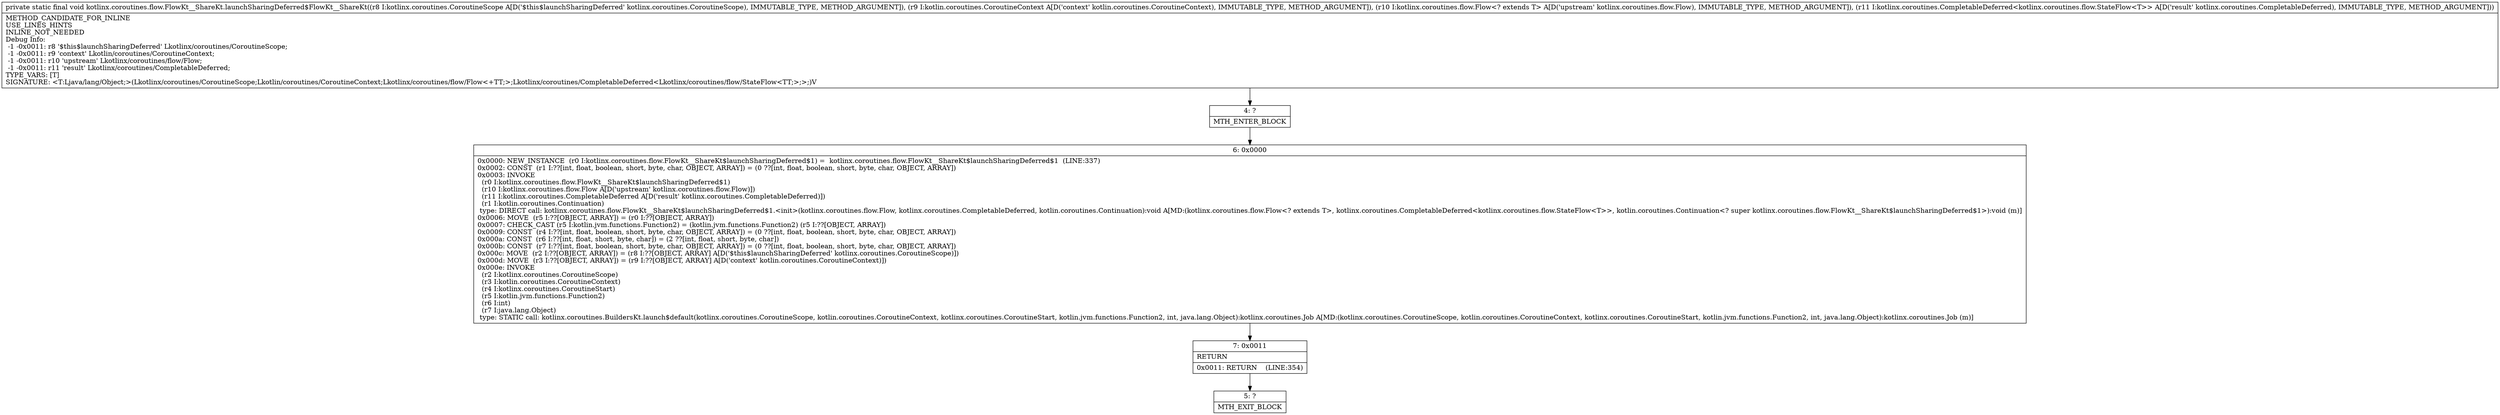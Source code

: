 digraph "CFG forkotlinx.coroutines.flow.FlowKt__ShareKt.launchSharingDeferred$FlowKt__ShareKt(Lkotlinx\/coroutines\/CoroutineScope;Lkotlin\/coroutines\/CoroutineContext;Lkotlinx\/coroutines\/flow\/Flow;Lkotlinx\/coroutines\/CompletableDeferred;)V" {
Node_4 [shape=record,label="{4\:\ ?|MTH_ENTER_BLOCK\l}"];
Node_6 [shape=record,label="{6\:\ 0x0000|0x0000: NEW_INSTANCE  (r0 I:kotlinx.coroutines.flow.FlowKt__ShareKt$launchSharingDeferred$1) =  kotlinx.coroutines.flow.FlowKt__ShareKt$launchSharingDeferred$1  (LINE:337)\l0x0002: CONST  (r1 I:??[int, float, boolean, short, byte, char, OBJECT, ARRAY]) = (0 ??[int, float, boolean, short, byte, char, OBJECT, ARRAY]) \l0x0003: INVOKE  \l  (r0 I:kotlinx.coroutines.flow.FlowKt__ShareKt$launchSharingDeferred$1)\l  (r10 I:kotlinx.coroutines.flow.Flow A[D('upstream' kotlinx.coroutines.flow.Flow)])\l  (r11 I:kotlinx.coroutines.CompletableDeferred A[D('result' kotlinx.coroutines.CompletableDeferred)])\l  (r1 I:kotlin.coroutines.Continuation)\l type: DIRECT call: kotlinx.coroutines.flow.FlowKt__ShareKt$launchSharingDeferred$1.\<init\>(kotlinx.coroutines.flow.Flow, kotlinx.coroutines.CompletableDeferred, kotlin.coroutines.Continuation):void A[MD:(kotlinx.coroutines.flow.Flow\<? extends T\>, kotlinx.coroutines.CompletableDeferred\<kotlinx.coroutines.flow.StateFlow\<T\>\>, kotlin.coroutines.Continuation\<? super kotlinx.coroutines.flow.FlowKt__ShareKt$launchSharingDeferred$1\>):void (m)]\l0x0006: MOVE  (r5 I:??[OBJECT, ARRAY]) = (r0 I:??[OBJECT, ARRAY]) \l0x0007: CHECK_CAST (r5 I:kotlin.jvm.functions.Function2) = (kotlin.jvm.functions.Function2) (r5 I:??[OBJECT, ARRAY]) \l0x0009: CONST  (r4 I:??[int, float, boolean, short, byte, char, OBJECT, ARRAY]) = (0 ??[int, float, boolean, short, byte, char, OBJECT, ARRAY]) \l0x000a: CONST  (r6 I:??[int, float, short, byte, char]) = (2 ??[int, float, short, byte, char]) \l0x000b: CONST  (r7 I:??[int, float, boolean, short, byte, char, OBJECT, ARRAY]) = (0 ??[int, float, boolean, short, byte, char, OBJECT, ARRAY]) \l0x000c: MOVE  (r2 I:??[OBJECT, ARRAY]) = (r8 I:??[OBJECT, ARRAY] A[D('$this$launchSharingDeferred' kotlinx.coroutines.CoroutineScope)]) \l0x000d: MOVE  (r3 I:??[OBJECT, ARRAY]) = (r9 I:??[OBJECT, ARRAY] A[D('context' kotlin.coroutines.CoroutineContext)]) \l0x000e: INVOKE  \l  (r2 I:kotlinx.coroutines.CoroutineScope)\l  (r3 I:kotlin.coroutines.CoroutineContext)\l  (r4 I:kotlinx.coroutines.CoroutineStart)\l  (r5 I:kotlin.jvm.functions.Function2)\l  (r6 I:int)\l  (r7 I:java.lang.Object)\l type: STATIC call: kotlinx.coroutines.BuildersKt.launch$default(kotlinx.coroutines.CoroutineScope, kotlin.coroutines.CoroutineContext, kotlinx.coroutines.CoroutineStart, kotlin.jvm.functions.Function2, int, java.lang.Object):kotlinx.coroutines.Job A[MD:(kotlinx.coroutines.CoroutineScope, kotlin.coroutines.CoroutineContext, kotlinx.coroutines.CoroutineStart, kotlin.jvm.functions.Function2, int, java.lang.Object):kotlinx.coroutines.Job (m)]\l}"];
Node_7 [shape=record,label="{7\:\ 0x0011|RETURN\l|0x0011: RETURN    (LINE:354)\l}"];
Node_5 [shape=record,label="{5\:\ ?|MTH_EXIT_BLOCK\l}"];
MethodNode[shape=record,label="{private static final void kotlinx.coroutines.flow.FlowKt__ShareKt.launchSharingDeferred$FlowKt__ShareKt((r8 I:kotlinx.coroutines.CoroutineScope A[D('$this$launchSharingDeferred' kotlinx.coroutines.CoroutineScope), IMMUTABLE_TYPE, METHOD_ARGUMENT]), (r9 I:kotlin.coroutines.CoroutineContext A[D('context' kotlin.coroutines.CoroutineContext), IMMUTABLE_TYPE, METHOD_ARGUMENT]), (r10 I:kotlinx.coroutines.flow.Flow\<? extends T\> A[D('upstream' kotlinx.coroutines.flow.Flow), IMMUTABLE_TYPE, METHOD_ARGUMENT]), (r11 I:kotlinx.coroutines.CompletableDeferred\<kotlinx.coroutines.flow.StateFlow\<T\>\> A[D('result' kotlinx.coroutines.CompletableDeferred), IMMUTABLE_TYPE, METHOD_ARGUMENT]))  | METHOD_CANDIDATE_FOR_INLINE\lUSE_LINES_HINTS\lINLINE_NOT_NEEDED\lDebug Info:\l  \-1 \-0x0011: r8 '$this$launchSharingDeferred' Lkotlinx\/coroutines\/CoroutineScope;\l  \-1 \-0x0011: r9 'context' Lkotlin\/coroutines\/CoroutineContext;\l  \-1 \-0x0011: r10 'upstream' Lkotlinx\/coroutines\/flow\/Flow;\l  \-1 \-0x0011: r11 'result' Lkotlinx\/coroutines\/CompletableDeferred;\lTYPE_VARS: [T]\lSIGNATURE: \<T:Ljava\/lang\/Object;\>(Lkotlinx\/coroutines\/CoroutineScope;Lkotlin\/coroutines\/CoroutineContext;Lkotlinx\/coroutines\/flow\/Flow\<+TT;\>;Lkotlinx\/coroutines\/CompletableDeferred\<Lkotlinx\/coroutines\/flow\/StateFlow\<TT;\>;\>;)V\l}"];
MethodNode -> Node_4;Node_4 -> Node_6;
Node_6 -> Node_7;
Node_7 -> Node_5;
}

